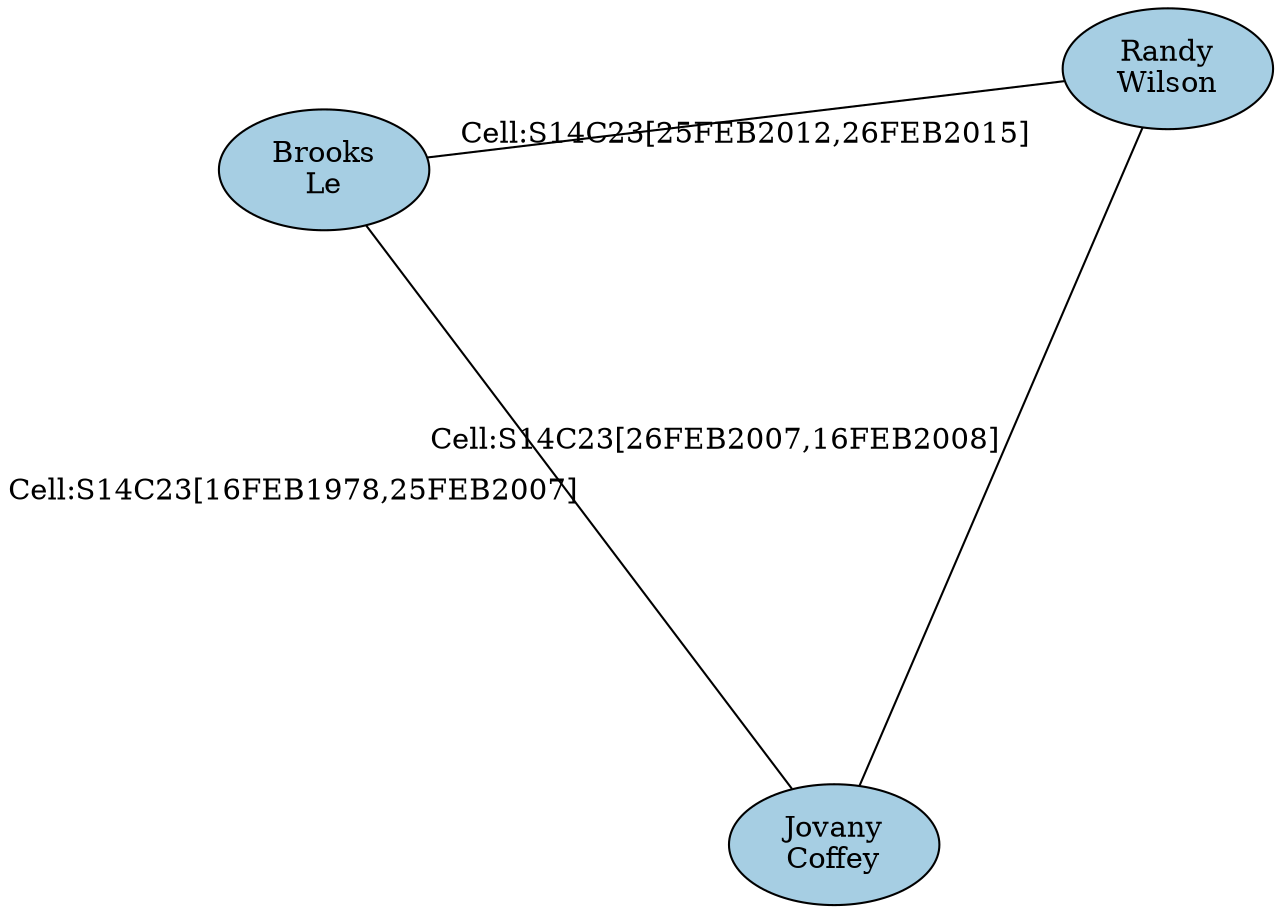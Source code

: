 graph G {
layout=sfdp
node[colorscheme=paired8, style=filled, color=black, fixedSize=true, width=1.4, height=.8]
"I36786"[fillcolor= "1",label= "Randy
Wilson"]
"I06219"[fillcolor= "1",label= "Brooks
Le"]
"I05722"[fillcolor= "1",label= "Jovany
Coffey"]
"I05722" -- "I06219"[label= "Cell:S14C23[16FEB1978,25FEB2007]"]
"I05722" -- "I36786"[label= "Cell:S14C23[26FEB2007,16FEB2008]"]
"I06219" -- "I36786"[label= "Cell:S14C23[25FEB2012,26FEB2015]"]
}
